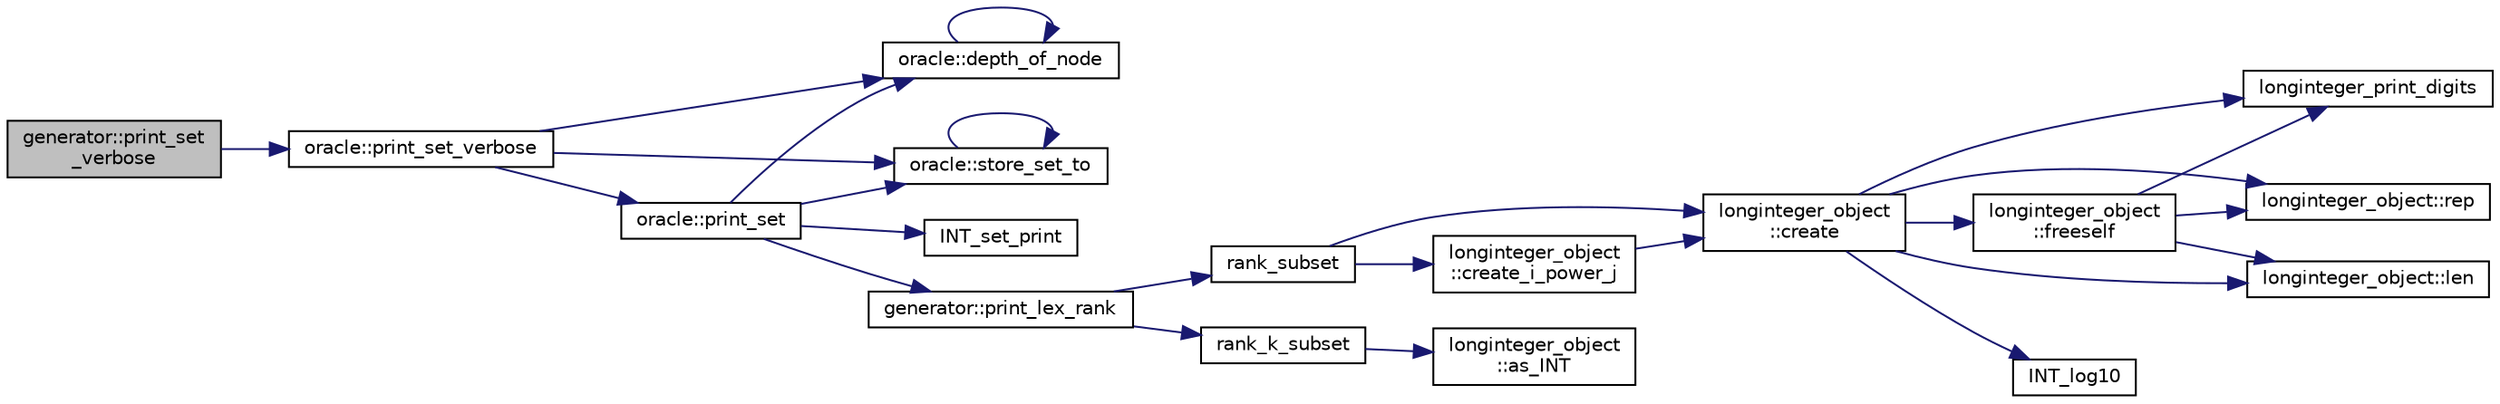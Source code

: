 digraph "generator::print_set_verbose"
{
  edge [fontname="Helvetica",fontsize="10",labelfontname="Helvetica",labelfontsize="10"];
  node [fontname="Helvetica",fontsize="10",shape=record];
  rankdir="LR";
  Node19047 [label="generator::print_set\l_verbose",height=0.2,width=0.4,color="black", fillcolor="grey75", style="filled", fontcolor="black"];
  Node19047 -> Node19048 [color="midnightblue",fontsize="10",style="solid",fontname="Helvetica"];
  Node19048 [label="oracle::print_set_verbose",height=0.2,width=0.4,color="black", fillcolor="white", style="filled",URL="$d7/da7/classoracle.html#ab0456da7b7a451650ca11f21b648a091"];
  Node19048 -> Node19049 [color="midnightblue",fontsize="10",style="solid",fontname="Helvetica"];
  Node19049 [label="oracle::depth_of_node",height=0.2,width=0.4,color="black", fillcolor="white", style="filled",URL="$d7/da7/classoracle.html#a022e34d01ca887785e17c9f3fb25193e"];
  Node19049 -> Node19049 [color="midnightblue",fontsize="10",style="solid",fontname="Helvetica"];
  Node19048 -> Node19050 [color="midnightblue",fontsize="10",style="solid",fontname="Helvetica"];
  Node19050 [label="oracle::print_set",height=0.2,width=0.4,color="black", fillcolor="white", style="filled",URL="$d7/da7/classoracle.html#ad61bc9aa21c6a21da3845c83450faedc"];
  Node19050 -> Node19049 [color="midnightblue",fontsize="10",style="solid",fontname="Helvetica"];
  Node19050 -> Node19051 [color="midnightblue",fontsize="10",style="solid",fontname="Helvetica"];
  Node19051 [label="oracle::store_set_to",height=0.2,width=0.4,color="black", fillcolor="white", style="filled",URL="$d7/da7/classoracle.html#a4489d03d342f31d1e64632ce4d0e700d"];
  Node19051 -> Node19051 [color="midnightblue",fontsize="10",style="solid",fontname="Helvetica"];
  Node19050 -> Node19052 [color="midnightblue",fontsize="10",style="solid",fontname="Helvetica"];
  Node19052 [label="INT_set_print",height=0.2,width=0.4,color="black", fillcolor="white", style="filled",URL="$df/dbf/sajeeb_8_c.html#a97614645ec11df30e0e896367f91ffd9"];
  Node19050 -> Node19053 [color="midnightblue",fontsize="10",style="solid",fontname="Helvetica"];
  Node19053 [label="generator::print_lex_rank",height=0.2,width=0.4,color="black", fillcolor="white", style="filled",URL="$d7/d73/classgenerator.html#ab89ba2cf2329ea137bcab9b5f38e9595"];
  Node19053 -> Node19054 [color="midnightblue",fontsize="10",style="solid",fontname="Helvetica"];
  Node19054 [label="rank_subset",height=0.2,width=0.4,color="black", fillcolor="white", style="filled",URL="$de/ded/test2_8_c.html#abf5de6698fa2a247092d09eb65dbec60"];
  Node19054 -> Node19055 [color="midnightblue",fontsize="10",style="solid",fontname="Helvetica"];
  Node19055 [label="longinteger_object\l::create",height=0.2,width=0.4,color="black", fillcolor="white", style="filled",URL="$dd/d7e/classlonginteger__object.html#a95d2eebc60849c3963a49298b1f498c2"];
  Node19055 -> Node19056 [color="midnightblue",fontsize="10",style="solid",fontname="Helvetica"];
  Node19056 [label="longinteger_object\l::freeself",height=0.2,width=0.4,color="black", fillcolor="white", style="filled",URL="$dd/d7e/classlonginteger__object.html#a06450f8c4795d81da6d680830ef958a1"];
  Node19056 -> Node19057 [color="midnightblue",fontsize="10",style="solid",fontname="Helvetica"];
  Node19057 [label="longinteger_print_digits",height=0.2,width=0.4,color="black", fillcolor="white", style="filled",URL="$de/dc5/algebra__and__number__theory_8h.html#ac2bac7b12f5b6440b8dad275cd7a157d"];
  Node19056 -> Node19058 [color="midnightblue",fontsize="10",style="solid",fontname="Helvetica"];
  Node19058 [label="longinteger_object::rep",height=0.2,width=0.4,color="black", fillcolor="white", style="filled",URL="$dd/d7e/classlonginteger__object.html#a3ecaf12738cc721d281c416503f241e2"];
  Node19056 -> Node19059 [color="midnightblue",fontsize="10",style="solid",fontname="Helvetica"];
  Node19059 [label="longinteger_object::len",height=0.2,width=0.4,color="black", fillcolor="white", style="filled",URL="$dd/d7e/classlonginteger__object.html#a0bfeae35be8a6fd44ed7f76413596ab1"];
  Node19055 -> Node19060 [color="midnightblue",fontsize="10",style="solid",fontname="Helvetica"];
  Node19060 [label="INT_log10",height=0.2,width=0.4,color="black", fillcolor="white", style="filled",URL="$de/dc5/algebra__and__number__theory_8h.html#a98bc0a6c562370a355165d2538dac250"];
  Node19055 -> Node19057 [color="midnightblue",fontsize="10",style="solid",fontname="Helvetica"];
  Node19055 -> Node19058 [color="midnightblue",fontsize="10",style="solid",fontname="Helvetica"];
  Node19055 -> Node19059 [color="midnightblue",fontsize="10",style="solid",fontname="Helvetica"];
  Node19054 -> Node19061 [color="midnightblue",fontsize="10",style="solid",fontname="Helvetica"];
  Node19061 [label="longinteger_object\l::create_i_power_j",height=0.2,width=0.4,color="black", fillcolor="white", style="filled",URL="$dd/d7e/classlonginteger__object.html#abd7f646a9077ab9a8c2754c221ae8e2a"];
  Node19061 -> Node19055 [color="midnightblue",fontsize="10",style="solid",fontname="Helvetica"];
  Node19053 -> Node19062 [color="midnightblue",fontsize="10",style="solid",fontname="Helvetica"];
  Node19062 [label="rank_k_subset",height=0.2,width=0.4,color="black", fillcolor="white", style="filled",URL="$d2/d7c/combinatorics_8_c.html#a8ec9127fb82ee9dfa337c897c7060a57"];
  Node19062 -> Node19063 [color="midnightblue",fontsize="10",style="solid",fontname="Helvetica"];
  Node19063 [label="longinteger_object\l::as_INT",height=0.2,width=0.4,color="black", fillcolor="white", style="filled",URL="$dd/d7e/classlonginteger__object.html#afb992d4679a6741acc63c8bcba27971e"];
  Node19048 -> Node19051 [color="midnightblue",fontsize="10",style="solid",fontname="Helvetica"];
}
